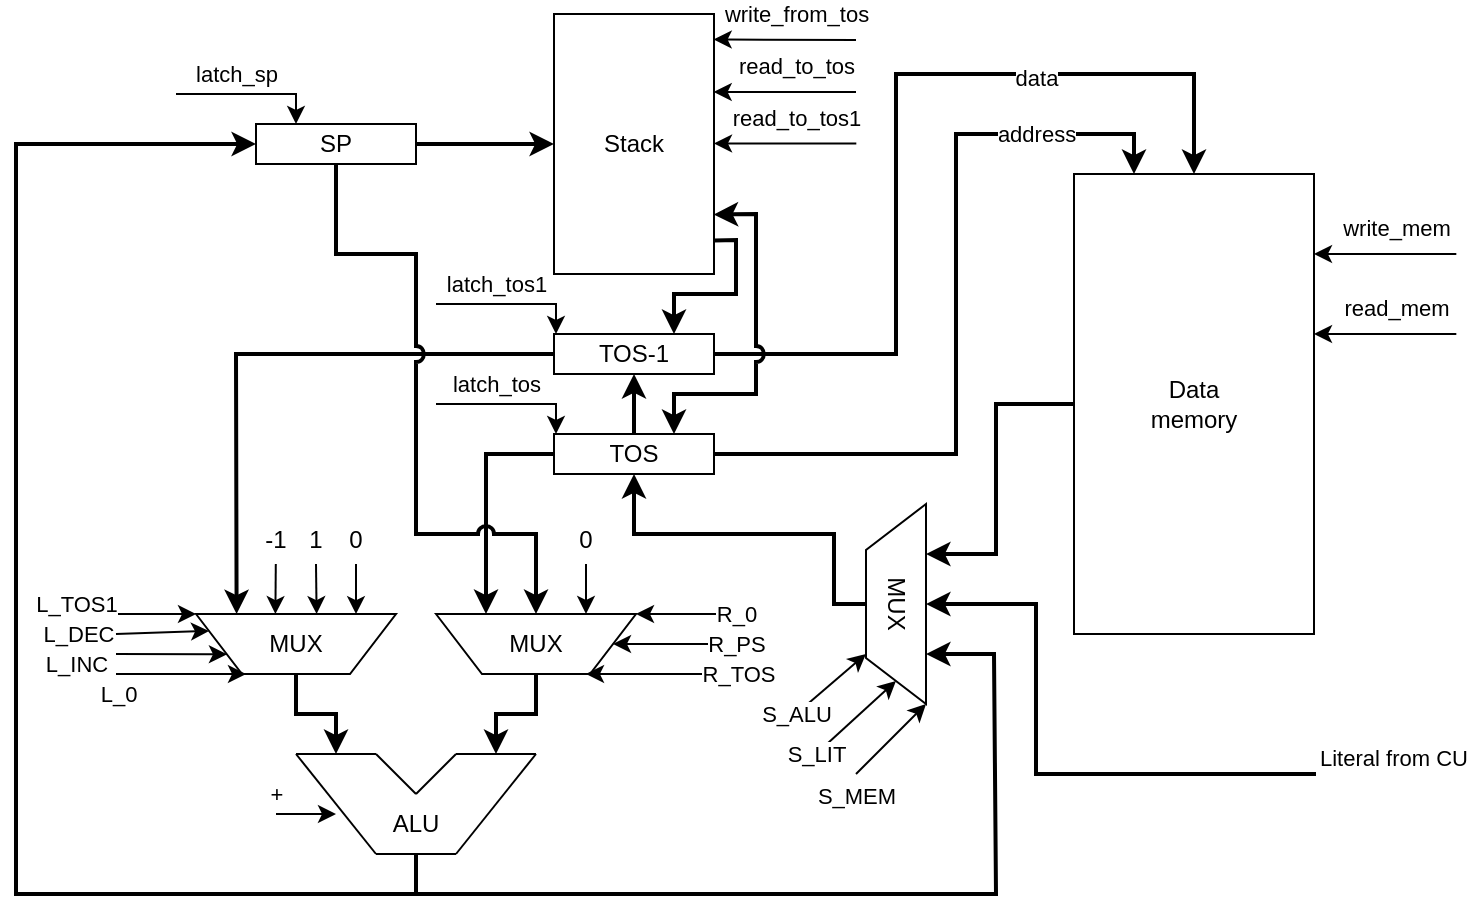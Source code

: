 <mxfile version="20.5.3" type="embed"><diagram name="Страница — 1" id="W3aqE9auqjd-TNdpTrAR"><mxGraphModel dx="418" dy="300" grid="1" gridSize="10" guides="1" tooltips="1" connect="1" arrows="1" fold="1" page="1" pageScale="1" pageWidth="827" pageHeight="1169" math="0" shadow="0"><root><mxCell id="0"/><mxCell id="1" parent="0"/><mxCell id="QS8BnpBDw42ccTHQEy5O-3" value="MUX" style="verticalLabelPosition=middle;verticalAlign=middle;html=1;shape=trapezoid;perimeter=trapezoidPerimeter;whiteSpace=wrap;size=0.23;arcSize=10;flipV=1;labelPosition=center;align=center;rotation=90;" parent="1" vertex="1"><mxGeometry x="420" y="360" width="100" height="30" as="geometry"/></mxCell><mxCell id="QS8BnpBDw42ccTHQEy5O-4" value="" style="endArrow=none;html=1;rounded=0;strokeWidth=1;" parent="1" edge="1"><mxGeometry width="50" height="50" relative="1" as="geometry"><mxPoint x="170" y="450" as="sourcePoint"/><mxPoint x="210" y="450" as="targetPoint"/></mxGeometry></mxCell><mxCell id="QS8BnpBDw42ccTHQEy5O-5" value="" style="endArrow=none;html=1;rounded=0;strokeWidth=1;" parent="1" edge="1"><mxGeometry width="50" height="50" relative="1" as="geometry"><mxPoint x="250" y="450" as="sourcePoint"/><mxPoint x="290" y="450" as="targetPoint"/></mxGeometry></mxCell><mxCell id="QS8BnpBDw42ccTHQEy5O-6" value="" style="endArrow=none;html=1;rounded=0;" parent="1" edge="1"><mxGeometry width="50" height="50" relative="1" as="geometry"><mxPoint x="210" y="500" as="sourcePoint"/><mxPoint x="250" y="500" as="targetPoint"/></mxGeometry></mxCell><mxCell id="QS8BnpBDw42ccTHQEy5O-7" value="" style="endArrow=none;html=1;rounded=0;" parent="1" edge="1"><mxGeometry width="50" height="50" relative="1" as="geometry"><mxPoint x="170" y="450" as="sourcePoint"/><mxPoint x="210" y="500" as="targetPoint"/></mxGeometry></mxCell><mxCell id="QS8BnpBDw42ccTHQEy5O-8" value="" style="endArrow=none;html=1;rounded=0;" parent="1" edge="1"><mxGeometry width="50" height="50" relative="1" as="geometry"><mxPoint x="250" y="500" as="sourcePoint"/><mxPoint x="290" y="450" as="targetPoint"/></mxGeometry></mxCell><mxCell id="QS8BnpBDw42ccTHQEy5O-9" value="" style="endArrow=none;html=1;rounded=0;" parent="1" edge="1"><mxGeometry width="50" height="50" relative="1" as="geometry"><mxPoint x="210" y="450" as="sourcePoint"/><mxPoint x="230" y="470" as="targetPoint"/></mxGeometry></mxCell><mxCell id="QS8BnpBDw42ccTHQEy5O-10" value="" style="endArrow=none;html=1;rounded=0;" parent="1" edge="1"><mxGeometry width="50" height="50" relative="1" as="geometry"><mxPoint x="250" y="450" as="sourcePoint"/><mxPoint x="230" y="470" as="targetPoint"/></mxGeometry></mxCell><mxCell id="QS8BnpBDw42ccTHQEy5O-12" value="ALU" style="text;html=1;align=center;verticalAlign=middle;whiteSpace=wrap;rounded=0;" parent="1" vertex="1"><mxGeometry x="200" y="470" width="60" height="30" as="geometry"/></mxCell><mxCell id="QS8BnpBDw42ccTHQEy5O-14" value="Stack" style="rounded=0;whiteSpace=wrap;html=1;" parent="1" vertex="1"><mxGeometry x="299" y="80" width="80" height="130" as="geometry"/></mxCell><mxCell id="QS8BnpBDw42ccTHQEy5O-15" value="TOS" style="rounded=0;whiteSpace=wrap;html=1;" parent="1" vertex="1"><mxGeometry x="299" y="290" width="80" height="20" as="geometry"/></mxCell><mxCell id="QS8BnpBDw42ccTHQEy5O-20" value="TOS-1" style="rounded=0;whiteSpace=wrap;html=1;" parent="1" vertex="1"><mxGeometry x="299" y="240" width="80" height="20" as="geometry"/></mxCell><mxCell id="QS8BnpBDw42ccTHQEy5O-24" value="" style="endArrow=classic;html=1;rounded=0;exitX=0;exitY=0.5;exitDx=0;exitDy=0;entryX=0.25;entryY=0;entryDx=0;entryDy=0;strokeWidth=2;" parent="1" source="QS8BnpBDw42ccTHQEy5O-15" target="QS8BnpBDw42ccTHQEy5O-46" edge="1"><mxGeometry width="50" height="50" relative="1" as="geometry"><mxPoint x="289" y="400" as="sourcePoint"/><mxPoint x="270" y="380" as="targetPoint"/><Array as="points"><mxPoint x="265" y="300"/></Array></mxGeometry></mxCell><mxCell id="QS8BnpBDw42ccTHQEy5O-25" value="" style="endArrow=classic;html=1;rounded=0;exitX=0.5;exitY=1;exitDx=0;exitDy=0;strokeWidth=2;" parent="1" source="QS8BnpBDw42ccTHQEy5O-38" edge="1"><mxGeometry width="50" height="50" relative="1" as="geometry"><mxPoint x="199" y="380" as="sourcePoint"/><mxPoint x="190" y="450" as="targetPoint"/><Array as="points"><mxPoint x="170" y="430"/><mxPoint x="190" y="430"/></Array></mxGeometry></mxCell><mxCell id="QS8BnpBDw42ccTHQEy5O-26" value="" style="endArrow=classic;html=1;rounded=0;exitX=0.5;exitY=1;exitDx=0;exitDy=0;entryX=0.75;entryY=0;entryDx=0;entryDy=0;strokeWidth=2;" parent="1" source="QS8BnpBDw42ccTHQEy5O-12" target="QS8BnpBDw42ccTHQEy5O-3" edge="1"><mxGeometry width="50" height="50" relative="1" as="geometry"><mxPoint x="359" y="330" as="sourcePoint"/><mxPoint x="399" y="440" as="targetPoint"/><Array as="points"><mxPoint x="230" y="520"/><mxPoint x="520" y="520"/><mxPoint x="519" y="400"/></Array></mxGeometry></mxCell><mxCell id="QS8BnpBDw42ccTHQEy5O-27" value="" style="endArrow=classic;html=1;rounded=0;exitX=0.5;exitY=1;exitDx=0;exitDy=0;entryX=0.5;entryY=1;entryDx=0;entryDy=0;strokeWidth=2;" parent="1" source="QS8BnpBDw42ccTHQEy5O-3" target="QS8BnpBDw42ccTHQEy5O-15" edge="1"><mxGeometry width="50" height="50" relative="1" as="geometry"><mxPoint x="369" y="340" as="sourcePoint"/><mxPoint x="409" y="450" as="targetPoint"/><Array as="points"><mxPoint x="439" y="375"/><mxPoint x="439" y="340"/><mxPoint x="339" y="340"/></Array></mxGeometry></mxCell><mxCell id="QS8BnpBDw42ccTHQEy5O-28" value="" style="endArrow=classic;html=1;rounded=0;entryX=0.25;entryY=0;entryDx=0;entryDy=0;exitX=0;exitY=0.5;exitDx=0;exitDy=0;strokeWidth=2;" parent="1" source="QS8BnpBDw42ccTHQEy5O-30" target="QS8BnpBDw42ccTHQEy5O-3" edge="1"><mxGeometry width="50" height="50" relative="1" as="geometry"><mxPoint x="519" y="275" as="sourcePoint"/><mxPoint x="519" y="290" as="targetPoint"/><Array as="points"><mxPoint x="520" y="275"/><mxPoint x="520" y="350"/></Array></mxGeometry></mxCell><mxCell id="QS8BnpBDw42ccTHQEy5O-30" value="Data&lt;div&gt;memory&lt;/div&gt;" style="rounded=0;whiteSpace=wrap;html=1;" parent="1" vertex="1"><mxGeometry x="559" y="160" width="120" height="230" as="geometry"/></mxCell><mxCell id="QS8BnpBDw42ccTHQEy5O-31" value="" style="endArrow=classic;html=1;rounded=0;exitX=1;exitY=0.5;exitDx=0;exitDy=0;entryX=0.25;entryY=0;entryDx=0;entryDy=0;strokeWidth=2;" parent="1" source="QS8BnpBDw42ccTHQEy5O-15" target="QS8BnpBDw42ccTHQEy5O-30" edge="1"><mxGeometry width="50" height="50" relative="1" as="geometry"><mxPoint x="289" y="330" as="sourcePoint"/><mxPoint x="339" y="280" as="targetPoint"/><Array as="points"><mxPoint x="500" y="300"/><mxPoint x="500" y="140"/><mxPoint x="589" y="140"/></Array></mxGeometry></mxCell><mxCell id="QS8BnpBDw42ccTHQEy5O-36" value="address" style="edgeLabel;html=1;align=center;verticalAlign=middle;resizable=0;points=[];" parent="QS8BnpBDw42ccTHQEy5O-31" vertex="1" connectable="0"><mxGeometry x="0.407" relative="1" as="geometry"><mxPoint x="40" y="-7" as="offset"/></mxGeometry></mxCell><mxCell id="QS8BnpBDw42ccTHQEy5O-32" value="" style="endArrow=classic;html=1;rounded=0;exitX=1;exitY=0.5;exitDx=0;exitDy=0;entryX=0.5;entryY=0;entryDx=0;entryDy=0;strokeWidth=2;" parent="1" source="QS8BnpBDw42ccTHQEy5O-20" target="QS8BnpBDw42ccTHQEy5O-30" edge="1"><mxGeometry width="50" height="50" relative="1" as="geometry"><mxPoint x="389" y="360" as="sourcePoint"/><mxPoint x="429" y="470" as="targetPoint"/><Array as="points"><mxPoint x="470" y="250"/><mxPoint x="470" y="110"/><mxPoint x="619" y="110"/></Array></mxGeometry></mxCell><mxCell id="QS8BnpBDw42ccTHQEy5O-37" value="data" style="edgeLabel;html=1;align=center;verticalAlign=middle;resizable=0;points=[];" parent="QS8BnpBDw42ccTHQEy5O-32" vertex="1" connectable="0"><mxGeometry x="0.282" y="-2" relative="1" as="geometry"><mxPoint x="25" as="offset"/></mxGeometry></mxCell><mxCell id="QS8BnpBDw42ccTHQEy5O-38" value="MUX" style="verticalLabelPosition=middle;verticalAlign=middle;html=1;shape=trapezoid;perimeter=trapezoidPerimeter;whiteSpace=wrap;size=0.23;arcSize=10;flipV=1;labelPosition=center;align=center;rotation=0;" parent="1" vertex="1"><mxGeometry x="120" y="380" width="100" height="30" as="geometry"/></mxCell><mxCell id="QS8BnpBDw42ccTHQEy5O-40" value="" style="endArrow=classic;html=1;rounded=0;exitX=0;exitY=0.5;exitDx=0;exitDy=0;entryX=0.203;entryY=0.998;entryDx=0;entryDy=0;entryPerimeter=0;strokeWidth=2;" parent="1" source="QS8BnpBDw42ccTHQEy5O-20" target="QS8BnpBDw42ccTHQEy5O-38" edge="1"><mxGeometry width="50" height="50" relative="1" as="geometry"><mxPoint x="209" y="370" as="sourcePoint"/><mxPoint x="309" y="430" as="targetPoint"/><Array as="points"><mxPoint x="140" y="250"/></Array></mxGeometry></mxCell><mxCell id="QS8BnpBDw42ccTHQEy5O-41" value="" style="endArrow=classic;html=1;rounded=0;entryX=0.8;entryY=0.998;entryDx=0;entryDy=0;exitX=0.5;exitY=1;exitDx=0;exitDy=0;entryPerimeter=0;" parent="1" source="QS8BnpBDw42ccTHQEy5O-42" target="QS8BnpBDw42ccTHQEy5O-38" edge="1"><mxGeometry width="50" height="50" relative="1" as="geometry"><mxPoint x="174" y="300" as="sourcePoint"/><mxPoint x="234" y="340" as="targetPoint"/><Array as="points"/></mxGeometry></mxCell><mxCell id="QS8BnpBDw42ccTHQEy5O-42" value="0" style="text;html=1;align=center;verticalAlign=middle;whiteSpace=wrap;rounded=0;" parent="1" vertex="1"><mxGeometry x="190" y="330" width="20" height="25" as="geometry"/></mxCell><mxCell id="QS8BnpBDw42ccTHQEy5O-44" value="" style="endArrow=classic;html=1;rounded=0;entryX=0.603;entryY=0.998;entryDx=0;entryDy=0;exitX=0.5;exitY=1;exitDx=0;exitDy=0;entryPerimeter=0;" parent="1" source="QS8BnpBDw42ccTHQEy5O-45" target="QS8BnpBDw42ccTHQEy5O-38" edge="1"><mxGeometry width="50" height="50" relative="1" as="geometry"><mxPoint x="184" y="305" as="sourcePoint"/><mxPoint x="184" y="340" as="targetPoint"/><Array as="points"/></mxGeometry></mxCell><mxCell id="QS8BnpBDw42ccTHQEy5O-45" value="1" style="text;html=1;align=center;verticalAlign=middle;whiteSpace=wrap;rounded=0;" parent="1" vertex="1"><mxGeometry x="170" y="330" width="20" height="25" as="geometry"/></mxCell><mxCell id="QS8BnpBDw42ccTHQEy5O-46" value="MUX" style="verticalLabelPosition=middle;verticalAlign=middle;html=1;shape=trapezoid;perimeter=trapezoidPerimeter;whiteSpace=wrap;size=0.23;arcSize=10;flipV=1;labelPosition=center;align=center;rotation=0;" parent="1" vertex="1"><mxGeometry x="240" y="380" width="100" height="30" as="geometry"/></mxCell><mxCell id="QS8BnpBDw42ccTHQEy5O-47" value="" style="endArrow=classic;html=1;rounded=0;entryX=0.75;entryY=0;entryDx=0;entryDy=0;exitX=0.5;exitY=1;exitDx=0;exitDy=0;" parent="1" source="QS8BnpBDw42ccTHQEy5O-48" target="QS8BnpBDw42ccTHQEy5O-46" edge="1"><mxGeometry width="50" height="50" relative="1" as="geometry"><mxPoint x="305" y="355" as="sourcePoint"/><mxPoint x="305" y="380" as="targetPoint"/><Array as="points"/></mxGeometry></mxCell><mxCell id="QS8BnpBDw42ccTHQEy5O-48" value="0" style="text;html=1;align=center;verticalAlign=middle;whiteSpace=wrap;rounded=0;" parent="1" vertex="1"><mxGeometry x="310" y="330" width="10" height="25" as="geometry"/></mxCell><mxCell id="QS8BnpBDw42ccTHQEy5O-49" value="" style="endArrow=classic;html=1;rounded=0;exitX=0.5;exitY=1;exitDx=0;exitDy=0;strokeWidth=2;" parent="1" source="QS8BnpBDw42ccTHQEy5O-46" edge="1"><mxGeometry width="50" height="50" relative="1" as="geometry"><mxPoint x="180" y="420" as="sourcePoint"/><mxPoint x="270" y="450" as="targetPoint"/><Array as="points"><mxPoint x="290" y="430"/><mxPoint x="270" y="430"/></Array></mxGeometry></mxCell><mxCell id="2" value="SP" style="rounded=0;whiteSpace=wrap;html=1;" parent="1" vertex="1"><mxGeometry x="150" y="135" width="80" height="20" as="geometry"/></mxCell><mxCell id="3" value="" style="endArrow=classic;html=1;rounded=0;exitX=0.5;exitY=1;exitDx=0;exitDy=0;entryX=0;entryY=0.5;entryDx=0;entryDy=0;strokeWidth=2;" parent="1" source="QS8BnpBDw42ccTHQEy5O-12" target="2" edge="1"><mxGeometry width="50" height="50" relative="1" as="geometry"><mxPoint x="360" y="380" as="sourcePoint"/><mxPoint x="410" y="330" as="targetPoint"/><Array as="points"><mxPoint x="230" y="520"/><mxPoint x="30" y="520"/><mxPoint x="30" y="145"/></Array></mxGeometry></mxCell><mxCell id="4" value="" style="endArrow=classic;html=1;rounded=0;entryX=0.5;entryY=1;entryDx=0;entryDy=0;exitX=0.5;exitY=0;exitDx=0;exitDy=0;strokeWidth=2;" parent="1" source="QS8BnpBDw42ccTHQEy5O-15" target="QS8BnpBDw42ccTHQEy5O-20" edge="1"><mxGeometry width="50" height="50" relative="1" as="geometry"><mxPoint x="325" y="365" as="sourcePoint"/><mxPoint x="325" y="390" as="targetPoint"/><Array as="points"/></mxGeometry></mxCell><mxCell id="5" value="" style="endArrow=classic;html=1;rounded=0;exitX=0.998;exitY=0.771;exitDx=0;exitDy=0;entryX=0.75;entryY=0;entryDx=0;entryDy=0;exitPerimeter=0;jumpStyle=arc;startArrow=classic;startFill=1;strokeWidth=2;" parent="1" source="QS8BnpBDw42ccTHQEy5O-14" target="QS8BnpBDw42ccTHQEy5O-15" edge="1"><mxGeometry width="50" height="50" relative="1" as="geometry"><mxPoint x="360" y="280" as="sourcePoint"/><mxPoint x="410" y="230" as="targetPoint"/><Array as="points"><mxPoint x="400" y="180"/><mxPoint x="400" y="270"/><mxPoint x="359" y="270"/></Array></mxGeometry></mxCell><mxCell id="8" value="" style="endArrow=classic;html=1;jumpStyle=arc;exitX=1;exitY=0.5;exitDx=0;exitDy=0;entryX=0;entryY=0.5;entryDx=0;entryDy=0;rounded=0;strokeWidth=2;" parent="1" source="2" target="QS8BnpBDw42ccTHQEy5O-14" edge="1"><mxGeometry width="50" height="50" relative="1" as="geometry"><mxPoint x="260" y="310" as="sourcePoint"/><mxPoint x="310" y="260" as="targetPoint"/><Array as="points"><mxPoint x="250" y="145"/></Array></mxGeometry></mxCell><mxCell id="9" value="" style="endArrow=classic;html=1;rounded=0;jumpStyle=arc;exitX=0.5;exitY=1;exitDx=0;exitDy=0;entryX=0.5;entryY=0;entryDx=0;entryDy=0;strokeWidth=2;" parent="1" source="2" target="QS8BnpBDw42ccTHQEy5O-46" edge="1"><mxGeometry width="50" height="50" relative="1" as="geometry"><mxPoint x="250" y="340" as="sourcePoint"/><mxPoint x="300" y="290" as="targetPoint"/><Array as="points"><mxPoint x="190" y="200"/><mxPoint x="230" y="200"/><mxPoint x="230" y="340"/><mxPoint x="290" y="340"/></Array></mxGeometry></mxCell><mxCell id="10" value="" style="endArrow=classic;html=1;rounded=0;entryX=0.397;entryY=0.998;entryDx=0;entryDy=0;entryPerimeter=0;" parent="1" source="11" target="QS8BnpBDw42ccTHQEy5O-38" edge="1"><mxGeometry width="50" height="50" relative="1" as="geometry"><mxPoint x="160" y="360" as="sourcePoint"/><mxPoint x="190.3" y="390.06" as="targetPoint"/><Array as="points"/></mxGeometry></mxCell><mxCell id="11" value="-1" style="text;html=1;align=center;verticalAlign=middle;whiteSpace=wrap;rounded=0;" parent="1" vertex="1"><mxGeometry x="150" y="330" width="20" height="25" as="geometry"/></mxCell><mxCell id="27" value="" style="endArrow=classic;html=1;rounded=0;strokeWidth=1;entryX=0.75;entryY=1;entryDx=0;entryDy=0;" parent="1" target="QS8BnpBDw42ccTHQEy5O-46" edge="1"><mxGeometry relative="1" as="geometry"><mxPoint x="380" y="410" as="sourcePoint"/><mxPoint x="430" y="370" as="targetPoint"/></mxGeometry></mxCell><mxCell id="28" value="R_TOS" style="edgeLabel;resizable=0;html=1;align=center;verticalAlign=middle;" parent="27" connectable="0" vertex="1"><mxGeometry relative="1" as="geometry"><mxPoint x="43" as="offset"/></mxGeometry></mxCell><mxCell id="29" value="" style="endArrow=classic;html=1;rounded=0;strokeWidth=1;entryX=1;entryY=0.5;entryDx=0;entryDy=0;" parent="1" target="QS8BnpBDw42ccTHQEy5O-46" edge="1"><mxGeometry relative="1" as="geometry"><mxPoint x="390" y="395" as="sourcePoint"/><mxPoint x="331.301" y="414.39" as="targetPoint"/></mxGeometry></mxCell><mxCell id="30" value="R_PS" style="edgeLabel;resizable=0;html=1;align=center;verticalAlign=middle;" parent="29" connectable="0" vertex="1"><mxGeometry relative="1" as="geometry"><mxPoint x="31" as="offset"/></mxGeometry></mxCell><mxCell id="31" value="" style="endArrow=classic;html=1;rounded=0;strokeWidth=1;entryX=1;entryY=0;entryDx=0;entryDy=0;" parent="1" target="QS8BnpBDw42ccTHQEy5O-46" edge="1"><mxGeometry relative="1" as="geometry"><mxPoint x="400" y="380" as="sourcePoint"/><mxPoint x="341.301" y="424.39" as="targetPoint"/></mxGeometry></mxCell><mxCell id="32" value="R_0" style="edgeLabel;resizable=0;html=1;align=center;verticalAlign=middle;" parent="31" connectable="0" vertex="1"><mxGeometry relative="1" as="geometry"><mxPoint x="20" as="offset"/></mxGeometry></mxCell><mxCell id="33" value="" style="endArrow=classic;html=1;rounded=0;strokeWidth=1;entryX=0;entryY=0.75;entryDx=0;entryDy=0;" parent="1" target="QS8BnpBDw42ccTHQEy5O-38" edge="1"><mxGeometry relative="1" as="geometry"><mxPoint x="80" y="400" as="sourcePoint"/><mxPoint x="10" y="409.52" as="targetPoint"/></mxGeometry></mxCell><mxCell id="34" value="L_INC" style="edgeLabel;resizable=0;html=1;align=center;verticalAlign=middle;" parent="33" connectable="0" vertex="1"><mxGeometry relative="1" as="geometry"><mxPoint x="-48" y="5" as="offset"/></mxGeometry></mxCell><mxCell id="35" value="" style="endArrow=classic;html=1;rounded=0;strokeWidth=1;entryX=0;entryY=0.25;entryDx=0;entryDy=0;" parent="1" target="QS8BnpBDw42ccTHQEy5O-38" edge="1"><mxGeometry relative="1" as="geometry"><mxPoint x="80" y="390" as="sourcePoint"/><mxPoint x="23.5" y="394.52" as="targetPoint"/></mxGeometry></mxCell><mxCell id="36" value="L_DEC" style="edgeLabel;resizable=0;html=1;align=center;verticalAlign=middle;" parent="35" connectable="0" vertex="1"><mxGeometry relative="1" as="geometry"><mxPoint x="-43" y="1" as="offset"/></mxGeometry></mxCell><mxCell id="37" value="" style="endArrow=classic;html=1;rounded=0;strokeWidth=1;entryX=0;entryY=0;entryDx=0;entryDy=0;" parent="1" target="QS8BnpBDw42ccTHQEy5O-38" edge="1"><mxGeometry relative="1" as="geometry"><mxPoint x="80" y="380" as="sourcePoint"/><mxPoint x="35" y="379.52" as="targetPoint"/></mxGeometry></mxCell><mxCell id="38" value="L_TOS1" style="edgeLabel;resizable=0;html=1;align=center;verticalAlign=middle;" parent="37" connectable="0" vertex="1"><mxGeometry relative="1" as="geometry"><mxPoint x="-40" y="-5" as="offset"/></mxGeometry></mxCell><mxCell id="39" value="" style="endArrow=classic;html=1;rounded=0;strokeWidth=1;entryX=0.25;entryY=1;entryDx=0;entryDy=0;" parent="1" target="QS8BnpBDw42ccTHQEy5O-38" edge="1"><mxGeometry relative="1" as="geometry"><mxPoint x="80" y="410" as="sourcePoint"/><mxPoint x="140" y="420" as="targetPoint"/></mxGeometry></mxCell><mxCell id="40" value="L_0" style="edgeLabel;resizable=0;html=1;align=center;verticalAlign=middle;" parent="39" connectable="0" vertex="1"><mxGeometry relative="1" as="geometry"><mxPoint x="-32" y="10" as="offset"/></mxGeometry></mxCell><mxCell id="41" value="" style="endArrow=classic;html=1;rounded=0;strokeWidth=1;entryX=0.75;entryY=1;entryDx=0;entryDy=0;" parent="1" target="QS8BnpBDw42ccTHQEy5O-3" edge="1"><mxGeometry relative="1" as="geometry"><mxPoint x="420" y="430" as="sourcePoint"/><mxPoint x="500" y="360" as="targetPoint"/></mxGeometry></mxCell><mxCell id="42" value="S_ALU" style="edgeLabel;resizable=0;html=1;align=center;verticalAlign=middle;" parent="41" connectable="0" vertex="1"><mxGeometry relative="1" as="geometry"><mxPoint x="-18" y="15" as="offset"/></mxGeometry></mxCell><mxCell id="43" value="" style="endArrow=classic;html=1;rounded=0;strokeWidth=1;entryX=1;entryY=0.5;entryDx=0;entryDy=0;" parent="1" target="QS8BnpBDw42ccTHQEy5O-3" edge="1"><mxGeometry relative="1" as="geometry"><mxPoint x="430" y="450" as="sourcePoint"/><mxPoint x="500" y="360" as="targetPoint"/></mxGeometry></mxCell><mxCell id="44" value="S_LIT" style="edgeLabel;resizable=0;html=1;align=center;verticalAlign=middle;" parent="43" connectable="0" vertex="1"><mxGeometry relative="1" as="geometry"><mxPoint x="-20" y="18" as="offset"/></mxGeometry></mxCell><mxCell id="50" value="" style="endArrow=classic;html=1;rounded=0;strokeWidth=1;entryX=0.25;entryY=0;entryDx=0;entryDy=0;" parent="1" target="2" edge="1"><mxGeometry relative="1" as="geometry"><mxPoint x="110" y="120" as="sourcePoint"/><mxPoint x="390" y="260" as="targetPoint"/><Array as="points"><mxPoint x="170" y="120"/></Array></mxGeometry></mxCell><mxCell id="51" value="latch_sp" style="edgeLabel;resizable=0;html=1;align=center;verticalAlign=middle;" parent="50" connectable="0" vertex="1"><mxGeometry relative="1" as="geometry"><mxPoint x="-8" y="-10" as="offset"/></mxGeometry></mxCell><mxCell id="52" value="" style="endArrow=classic;html=1;rounded=0;strokeWidth=1;entryX=0.25;entryY=0;entryDx=0;entryDy=0;" parent="1" edge="1"><mxGeometry relative="1" as="geometry"><mxPoint x="240" y="225" as="sourcePoint"/><mxPoint x="300" y="240" as="targetPoint"/><Array as="points"><mxPoint x="300" y="225"/></Array></mxGeometry></mxCell><mxCell id="53" value="latch_tos1" style="edgeLabel;resizable=0;html=1;align=center;verticalAlign=middle;" parent="52" connectable="0" vertex="1"><mxGeometry relative="1" as="geometry"><mxPoint x="-8" y="-10" as="offset"/></mxGeometry></mxCell><mxCell id="54" value="" style="endArrow=classic;html=1;rounded=0;strokeWidth=1;entryX=0.25;entryY=0;entryDx=0;entryDy=0;" parent="1" edge="1"><mxGeometry relative="1" as="geometry"><mxPoint x="240" y="275" as="sourcePoint"/><mxPoint x="300" y="290" as="targetPoint"/><Array as="points"><mxPoint x="300" y="275"/></Array></mxGeometry></mxCell><mxCell id="55" value="latch_tos" style="edgeLabel;resizable=0;html=1;align=center;verticalAlign=middle;" parent="54" connectable="0" vertex="1"><mxGeometry relative="1" as="geometry"><mxPoint x="-8" y="-10" as="offset"/></mxGeometry></mxCell><mxCell id="56" value="" style="endArrow=classic;html=1;rounded=0;strokeWidth=1;entryX=0.998;entryY=0.098;entryDx=0;entryDy=0;entryPerimeter=0;" parent="1" target="QS8BnpBDw42ccTHQEy5O-14" edge="1"><mxGeometry relative="1" as="geometry"><mxPoint x="450" y="93" as="sourcePoint"/><mxPoint x="400" y="90" as="targetPoint"/></mxGeometry></mxCell><mxCell id="57" value="write_from_tos" style="edgeLabel;resizable=0;html=1;align=center;verticalAlign=middle;" parent="56" connectable="0" vertex="1"><mxGeometry relative="1" as="geometry"><mxPoint x="5" y="-13" as="offset"/></mxGeometry></mxCell><mxCell id="58" value="" style="endArrow=classic;html=1;rounded=0;strokeWidth=1;entryX=0.998;entryY=0.3;entryDx=0;entryDy=0;entryPerimeter=0;" parent="1" target="QS8BnpBDw42ccTHQEy5O-14" edge="1"><mxGeometry relative="1" as="geometry"><mxPoint x="450" y="119" as="sourcePoint"/><mxPoint x="388.84" y="102.74" as="targetPoint"/></mxGeometry></mxCell><mxCell id="59" value="read_to_tos" style="edgeLabel;resizable=0;html=1;align=center;verticalAlign=middle;" parent="58" connectable="0" vertex="1"><mxGeometry relative="1" as="geometry"><mxPoint x="5" y="-13" as="offset"/></mxGeometry></mxCell><mxCell id="60" value="" style="endArrow=classic;html=1;rounded=0;strokeWidth=1;entryX=0.998;entryY=0.3;entryDx=0;entryDy=0;entryPerimeter=0;" parent="1" edge="1"><mxGeometry relative="1" as="geometry"><mxPoint x="750.16" y="200" as="sourcePoint"/><mxPoint x="679" y="200" as="targetPoint"/></mxGeometry></mxCell><mxCell id="61" value="write_mem" style="edgeLabel;resizable=0;html=1;align=center;verticalAlign=middle;" parent="60" connectable="0" vertex="1"><mxGeometry relative="1" as="geometry"><mxPoint x="5" y="-13" as="offset"/></mxGeometry></mxCell><mxCell id="62" value="" style="endArrow=classic;html=1;rounded=0;strokeWidth=1;entryX=0.998;entryY=0.3;entryDx=0;entryDy=0;entryPerimeter=0;" parent="1" edge="1"><mxGeometry relative="1" as="geometry"><mxPoint x="750.16" y="240" as="sourcePoint"/><mxPoint x="679" y="240" as="targetPoint"/></mxGeometry></mxCell><mxCell id="63" value="read_mem" style="edgeLabel;resizable=0;html=1;align=center;verticalAlign=middle;" parent="62" connectable="0" vertex="1"><mxGeometry relative="1" as="geometry"><mxPoint x="5" y="-13" as="offset"/></mxGeometry></mxCell><mxCell id="65" value="" style="endArrow=classic;html=1;rounded=0;strokeWidth=1;" parent="1" edge="1"><mxGeometry relative="1" as="geometry"><mxPoint x="160" y="480" as="sourcePoint"/><mxPoint x="190" y="480" as="targetPoint"/><Array as="points"><mxPoint x="170" y="480"/></Array></mxGeometry></mxCell><mxCell id="66" value="+" style="edgeLabel;resizable=0;html=1;align=center;verticalAlign=middle;" parent="65" connectable="0" vertex="1"><mxGeometry relative="1" as="geometry"><mxPoint x="-15" y="-10" as="offset"/></mxGeometry></mxCell><mxCell id="67" value="" style="endArrow=classic;html=1;rounded=0;exitX=1;exitY=0.871;exitDx=0;exitDy=0;exitPerimeter=0;entryX=0.75;entryY=0;entryDx=0;entryDy=0;strokeWidth=2;" edge="1" parent="1" source="QS8BnpBDw42ccTHQEy5O-14" target="QS8BnpBDw42ccTHQEy5O-20"><mxGeometry width="50" height="50" relative="1" as="geometry"><mxPoint x="510" y="360" as="sourcePoint"/><mxPoint x="560" y="310" as="targetPoint"/><Array as="points"><mxPoint x="390" y="193"/><mxPoint x="390" y="220"/><mxPoint x="359" y="220"/></Array></mxGeometry></mxCell><mxCell id="68" value="" style="endArrow=classic;html=1;rounded=0;strokeWidth=1;entryX=0.998;entryY=0.3;entryDx=0;entryDy=0;entryPerimeter=0;" edge="1" parent="1"><mxGeometry relative="1" as="geometry"><mxPoint x="450.16" y="144.71" as="sourcePoint"/><mxPoint x="379.0" y="144.71" as="targetPoint"/></mxGeometry></mxCell><mxCell id="69" value="read_to_tos1" style="edgeLabel;resizable=0;html=1;align=center;verticalAlign=middle;" connectable="0" vertex="1" parent="68"><mxGeometry relative="1" as="geometry"><mxPoint x="5" y="-13" as="offset"/></mxGeometry></mxCell><mxCell id="71" value="" style="endArrow=classic;html=1;rounded=0;strokeWidth=2;entryX=0.5;entryY=0;entryDx=0;entryDy=0;" edge="1" parent="1" target="QS8BnpBDw42ccTHQEy5O-3"><mxGeometry relative="1" as="geometry"><mxPoint x="680" y="460" as="sourcePoint"/><mxPoint x="520" y="320" as="targetPoint"/><Array as="points"><mxPoint x="540" y="460"/><mxPoint x="540" y="375"/></Array></mxGeometry></mxCell><mxCell id="73" value="Literal from CU" style="edgeLabel;resizable=0;html=1;align=left;verticalAlign=bottom;" connectable="0" vertex="1" parent="71"><mxGeometry x="-1" relative="1" as="geometry"/></mxCell><mxCell id="74" value="" style="endArrow=classic;html=1;rounded=0;strokeWidth=1;entryX=1;entryY=0;entryDx=0;entryDy=0;" edge="1" parent="1" target="QS8BnpBDw42ccTHQEy5O-3"><mxGeometry relative="1" as="geometry"><mxPoint x="450" y="460" as="sourcePoint"/><mxPoint x="486.525" y="428.503" as="targetPoint"/></mxGeometry></mxCell><mxCell id="75" value="S_MEM" style="edgeLabel;resizable=0;html=1;align=center;verticalAlign=middle;" connectable="0" vertex="1" parent="74"><mxGeometry relative="1" as="geometry"><mxPoint x="-18" y="28" as="offset"/></mxGeometry></mxCell></root></mxGraphModel></diagram></mxfile>